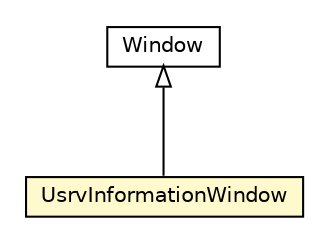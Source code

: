 #!/usr/local/bin/dot
#
# Class diagram 
# Generated by UMLGraph version R5_6-24-gf6e263 (http://www.umlgraph.org/)
#

digraph G {
	edge [fontname="Helvetica",fontsize=10,labelfontname="Helvetica",labelfontsize=10];
	node [fontname="Helvetica",fontsize=10,shape=plaintext];
	nodesep=0.25;
	ranksep=0.5;
	// org.universAAL.ucc.windows.UsrvInformationWindow
	c110285 [label=<<table title="org.universAAL.ucc.windows.UsrvInformationWindow" border="0" cellborder="1" cellspacing="0" cellpadding="2" port="p" bgcolor="lemonChiffon" href="./UsrvInformationWindow.html">
		<tr><td><table border="0" cellspacing="0" cellpadding="1">
<tr><td align="center" balign="center"> UsrvInformationWindow </td></tr>
		</table></td></tr>
		</table>>, URL="./UsrvInformationWindow.html", fontname="Helvetica", fontcolor="black", fontsize=10.0];
	//org.universAAL.ucc.windows.UsrvInformationWindow extends com.vaadin.ui.Window
	c110291:p -> c110285:p [dir=back,arrowtail=empty];
	// com.vaadin.ui.Window
	c110291 [label=<<table title="com.vaadin.ui.Window" border="0" cellborder="1" cellspacing="0" cellpadding="2" port="p" href="http://java.sun.com/j2se/1.4.2/docs/api/com/vaadin/ui/Window.html">
		<tr><td><table border="0" cellspacing="0" cellpadding="1">
<tr><td align="center" balign="center"> Window </td></tr>
		</table></td></tr>
		</table>>, URL="http://java.sun.com/j2se/1.4.2/docs/api/com/vaadin/ui/Window.html", fontname="Helvetica", fontcolor="black", fontsize=10.0];
}

